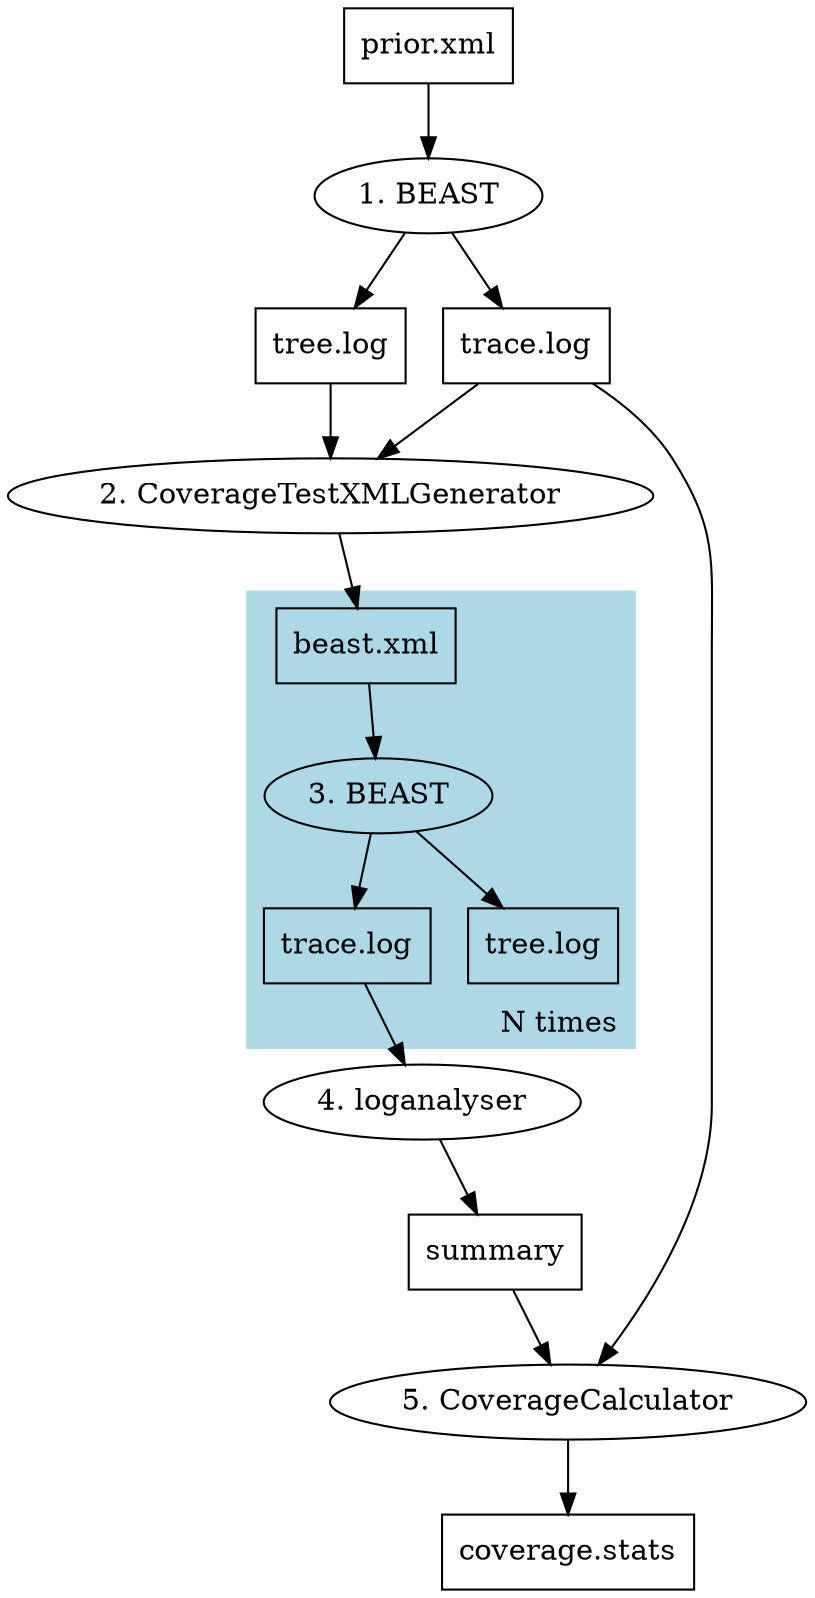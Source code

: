digraph G {
	prior_xml [shape=box, label="prior.xml"];
	trace_log [shape=box, label="trace.log"];
	tree_log [shape=box, label="tree.log"];
	tracelogs [shape=box, label="trace.log"];
	treelogs [shape=box, label="tree.log"];
	beast_xml [shape=box, label="beast.xml"];
	summary  [shape=box, label="summary"];
	
	BEAST [label="1. BEAST"];
	CoverageTestXMLGenerator [label="2. CoverageTestXMLGenerator"]
	BEAST2 [label="3. BEAST"];
	loganalyser [label="4. loganalyser"];
	CoverageCalculator [label="5. CoverageCalculator"];
	
	
	coverage_stats [shape=box, label="coverage.stats"];
	prior_xml -> BEAST -> trace_log;
	BEAST -> tree_log;
	trace_log -> CoverageTestXMLGenerator;
	tree_log -> CoverageTestXMLGenerator;
	CoverageTestXMLGenerator -> beast_xml
	subgraph cluster0 {
		beast_xml -> BEAST2;
		BEAST2 -> tracelogs;
		BEAST2 -> treelogs;
		labeljust="r";
		labelloc="b";
	    label=" N times"; 
		style=filled;
		color=lightblue;
			}
	tracelogs -> loganalyser -> summary -> CoverageCalculator -> coverage_stats;	
	trace_log -> CoverageCalculator;
 }
